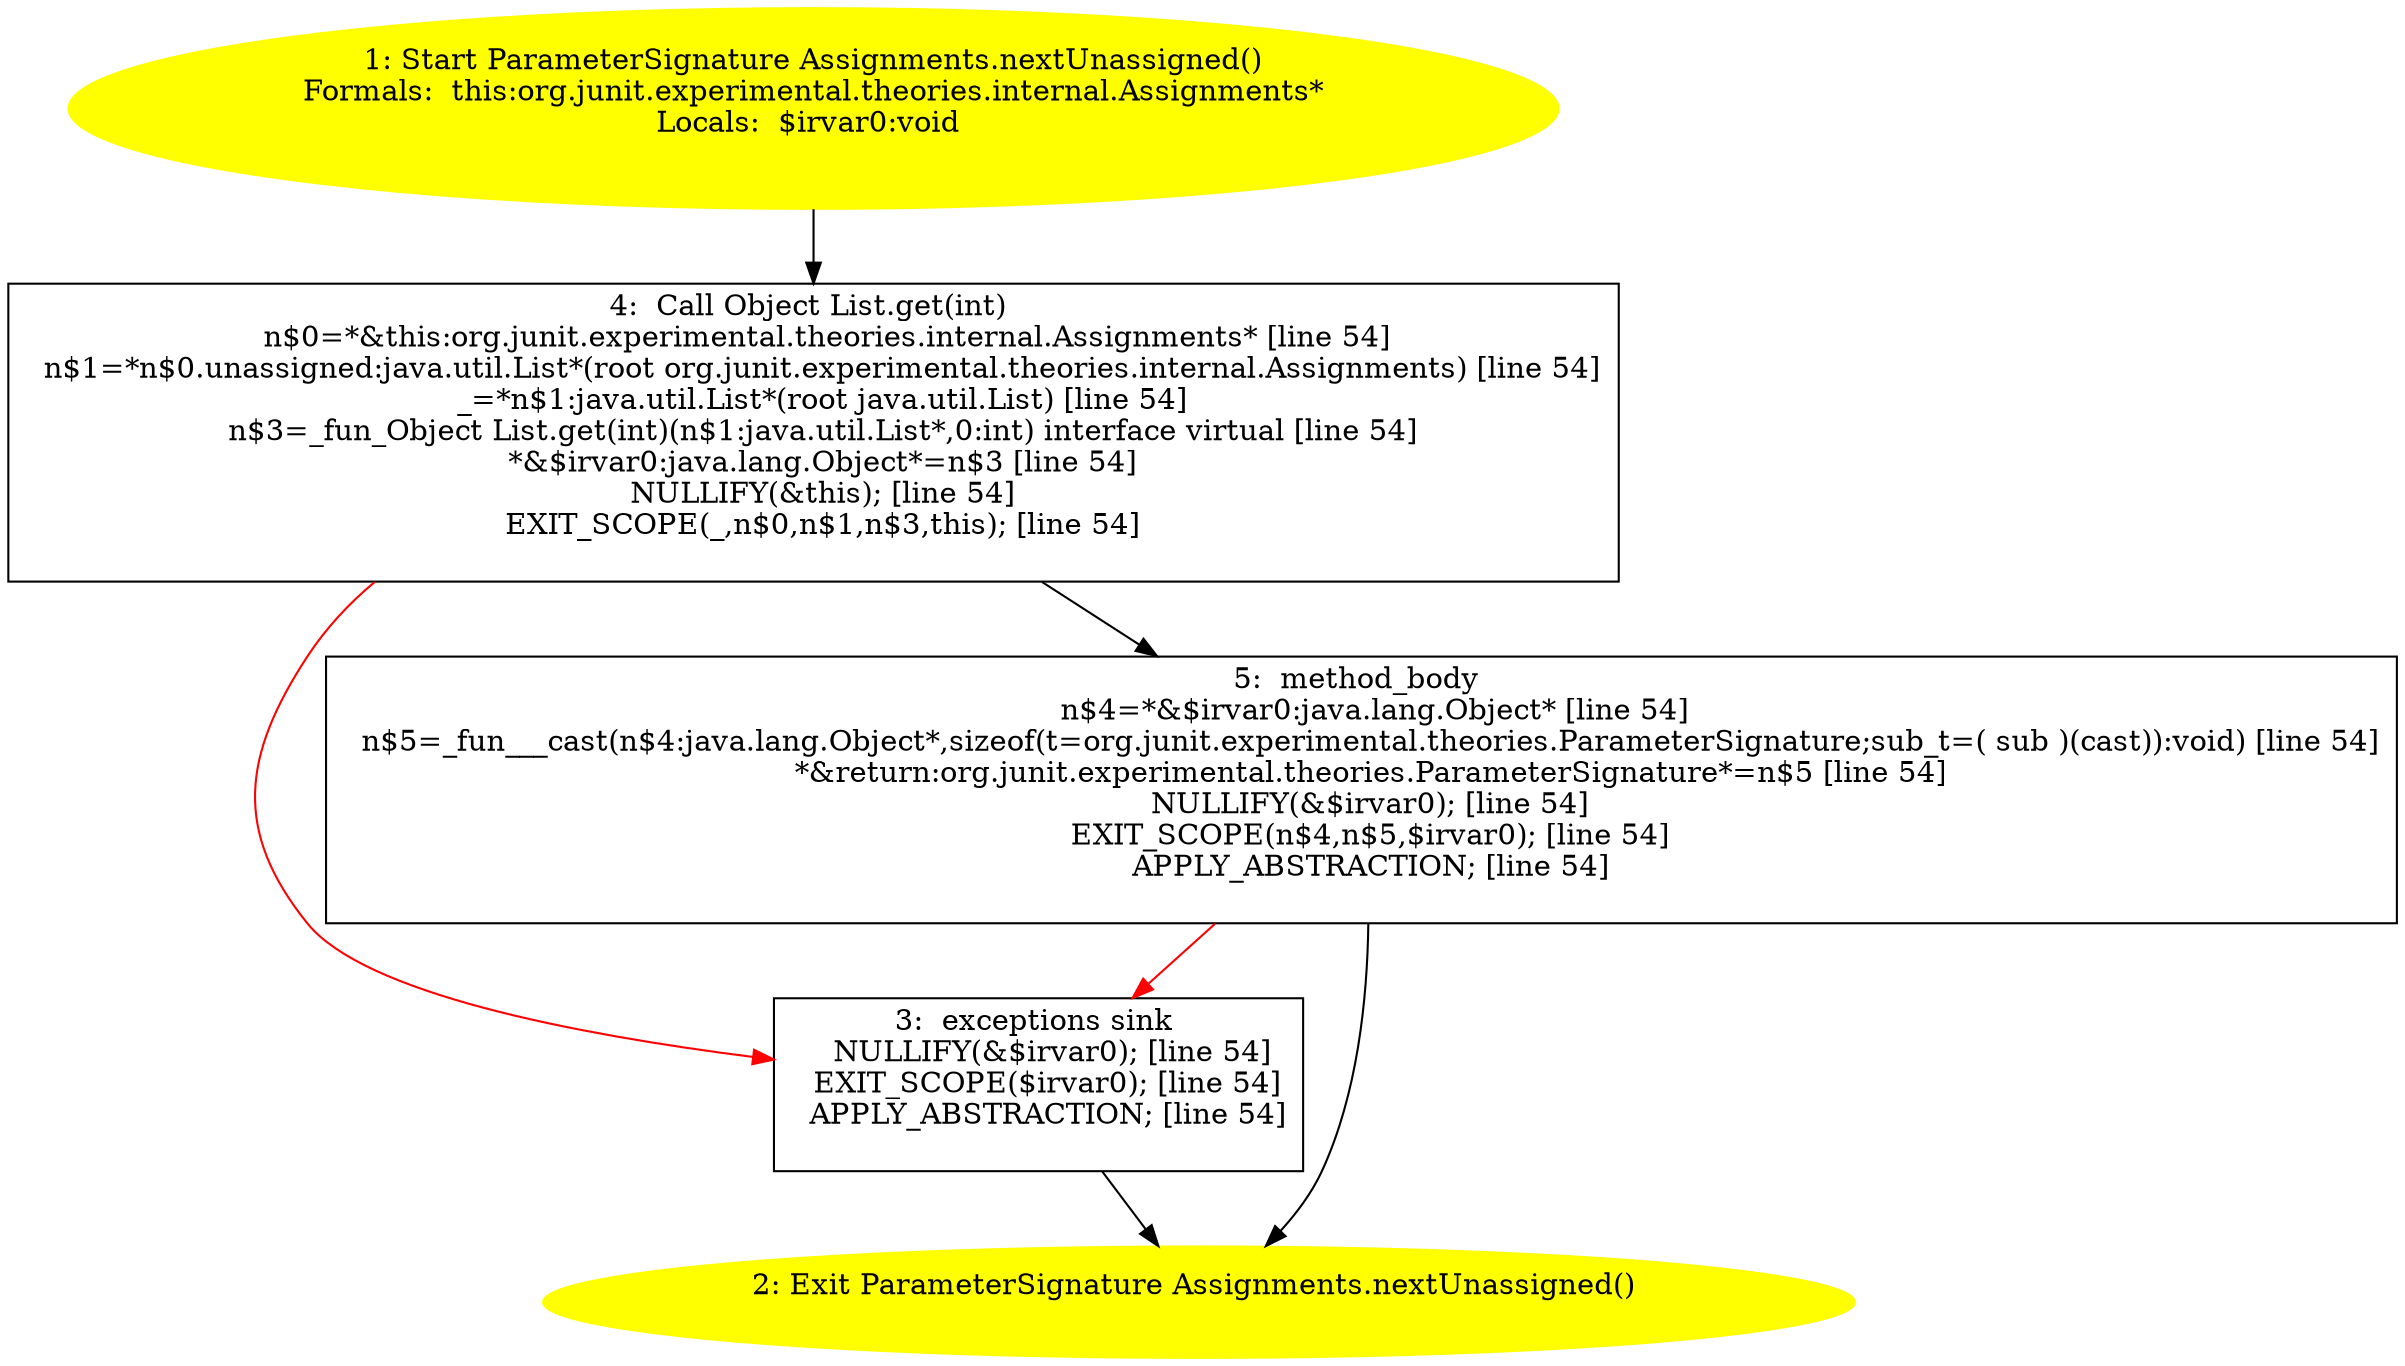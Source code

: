 /* @generated */
digraph cfg {
"org.junit.experimental.theories.internal.Assignments.nextUnassigned():org.junit.experimental.theorie.e4569e4508d433755becb1ec9f5487dd_1" [label="1: Start ParameterSignature Assignments.nextUnassigned()\nFormals:  this:org.junit.experimental.theories.internal.Assignments*\nLocals:  $irvar0:void \n  " color=yellow style=filled]
	

	 "org.junit.experimental.theories.internal.Assignments.nextUnassigned():org.junit.experimental.theorie.e4569e4508d433755becb1ec9f5487dd_1" -> "org.junit.experimental.theories.internal.Assignments.nextUnassigned():org.junit.experimental.theorie.e4569e4508d433755becb1ec9f5487dd_4" ;
"org.junit.experimental.theories.internal.Assignments.nextUnassigned():org.junit.experimental.theorie.e4569e4508d433755becb1ec9f5487dd_2" [label="2: Exit ParameterSignature Assignments.nextUnassigned() \n  " color=yellow style=filled]
	

"org.junit.experimental.theories.internal.Assignments.nextUnassigned():org.junit.experimental.theorie.e4569e4508d433755becb1ec9f5487dd_3" [label="3:  exceptions sink \n   NULLIFY(&$irvar0); [line 54]\n  EXIT_SCOPE($irvar0); [line 54]\n  APPLY_ABSTRACTION; [line 54]\n " shape="box"]
	

	 "org.junit.experimental.theories.internal.Assignments.nextUnassigned():org.junit.experimental.theorie.e4569e4508d433755becb1ec9f5487dd_3" -> "org.junit.experimental.theories.internal.Assignments.nextUnassigned():org.junit.experimental.theorie.e4569e4508d433755becb1ec9f5487dd_2" ;
"org.junit.experimental.theories.internal.Assignments.nextUnassigned():org.junit.experimental.theorie.e4569e4508d433755becb1ec9f5487dd_4" [label="4:  Call Object List.get(int) \n   n$0=*&this:org.junit.experimental.theories.internal.Assignments* [line 54]\n  n$1=*n$0.unassigned:java.util.List*(root org.junit.experimental.theories.internal.Assignments) [line 54]\n  _=*n$1:java.util.List*(root java.util.List) [line 54]\n  n$3=_fun_Object List.get(int)(n$1:java.util.List*,0:int) interface virtual [line 54]\n  *&$irvar0:java.lang.Object*=n$3 [line 54]\n  NULLIFY(&this); [line 54]\n  EXIT_SCOPE(_,n$0,n$1,n$3,this); [line 54]\n " shape="box"]
	

	 "org.junit.experimental.theories.internal.Assignments.nextUnassigned():org.junit.experimental.theorie.e4569e4508d433755becb1ec9f5487dd_4" -> "org.junit.experimental.theories.internal.Assignments.nextUnassigned():org.junit.experimental.theorie.e4569e4508d433755becb1ec9f5487dd_5" ;
	 "org.junit.experimental.theories.internal.Assignments.nextUnassigned():org.junit.experimental.theorie.e4569e4508d433755becb1ec9f5487dd_4" -> "org.junit.experimental.theories.internal.Assignments.nextUnassigned():org.junit.experimental.theorie.e4569e4508d433755becb1ec9f5487dd_3" [color="red" ];
"org.junit.experimental.theories.internal.Assignments.nextUnassigned():org.junit.experimental.theorie.e4569e4508d433755becb1ec9f5487dd_5" [label="5:  method_body \n   n$4=*&$irvar0:java.lang.Object* [line 54]\n  n$5=_fun___cast(n$4:java.lang.Object*,sizeof(t=org.junit.experimental.theories.ParameterSignature;sub_t=( sub )(cast)):void) [line 54]\n  *&return:org.junit.experimental.theories.ParameterSignature*=n$5 [line 54]\n  NULLIFY(&$irvar0); [line 54]\n  EXIT_SCOPE(n$4,n$5,$irvar0); [line 54]\n  APPLY_ABSTRACTION; [line 54]\n " shape="box"]
	

	 "org.junit.experimental.theories.internal.Assignments.nextUnassigned():org.junit.experimental.theorie.e4569e4508d433755becb1ec9f5487dd_5" -> "org.junit.experimental.theories.internal.Assignments.nextUnassigned():org.junit.experimental.theorie.e4569e4508d433755becb1ec9f5487dd_2" ;
	 "org.junit.experimental.theories.internal.Assignments.nextUnassigned():org.junit.experimental.theorie.e4569e4508d433755becb1ec9f5487dd_5" -> "org.junit.experimental.theories.internal.Assignments.nextUnassigned():org.junit.experimental.theorie.e4569e4508d433755becb1ec9f5487dd_3" [color="red" ];
}
